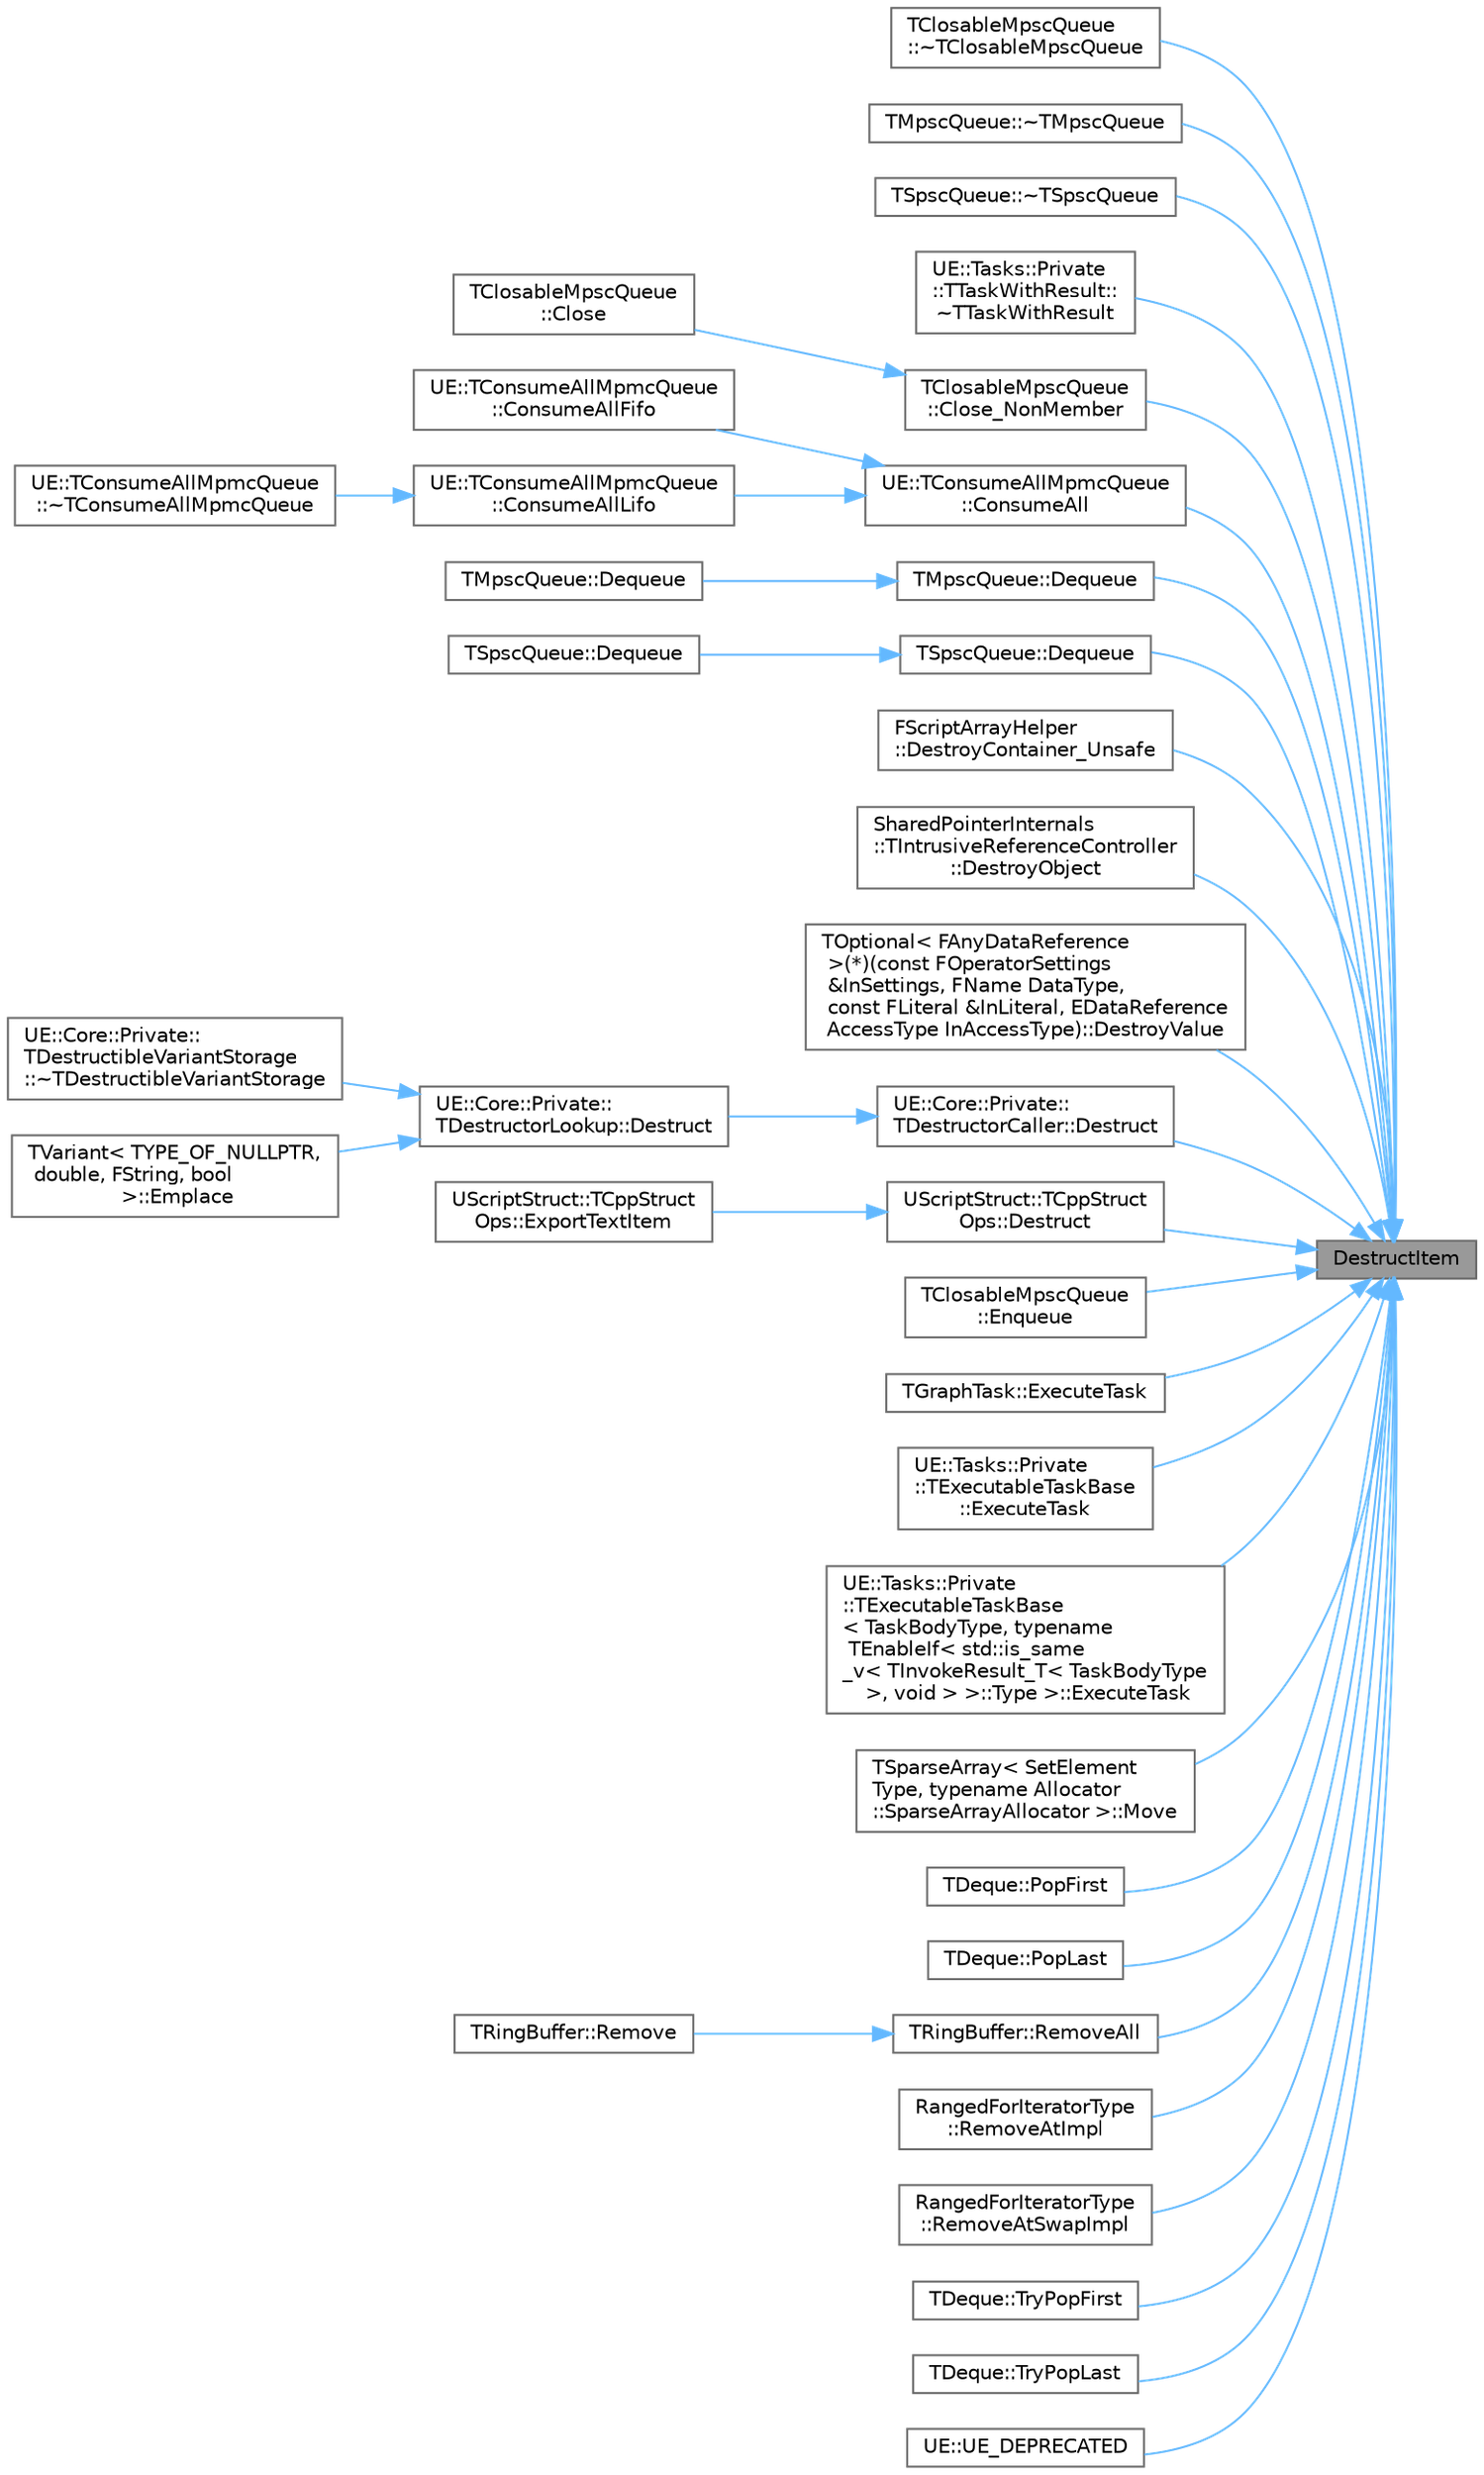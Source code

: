 digraph "DestructItem"
{
 // INTERACTIVE_SVG=YES
 // LATEX_PDF_SIZE
  bgcolor="transparent";
  edge [fontname=Helvetica,fontsize=10,labelfontname=Helvetica,labelfontsize=10];
  node [fontname=Helvetica,fontsize=10,shape=box,height=0.2,width=0.4];
  rankdir="RL";
  Node1 [id="Node000001",label="DestructItem",height=0.2,width=0.4,color="gray40", fillcolor="grey60", style="filled", fontcolor="black",tooltip="Destructs a single item in memory."];
  Node1 -> Node2 [id="edge1_Node000001_Node000002",dir="back",color="steelblue1",style="solid",tooltip=" "];
  Node2 [id="Node000002",label="TClosableMpscQueue\l::~TClosableMpscQueue",height=0.2,width=0.4,color="grey40", fillcolor="white", style="filled",URL="$dd/d6b/classTClosableMpscQueue.html#a63adca1e38f596aec17615d8056c5f2f",tooltip=" "];
  Node1 -> Node3 [id="edge2_Node000001_Node000003",dir="back",color="steelblue1",style="solid",tooltip=" "];
  Node3 [id="Node000003",label="TMpscQueue::~TMpscQueue",height=0.2,width=0.4,color="grey40", fillcolor="white", style="filled",URL="$d1/d90/classTMpscQueue.html#a31594b07fefbffebb637cc3293140e21",tooltip=" "];
  Node1 -> Node4 [id="edge3_Node000001_Node000004",dir="back",color="steelblue1",style="solid",tooltip=" "];
  Node4 [id="Node000004",label="TSpscQueue::~TSpscQueue",height=0.2,width=0.4,color="grey40", fillcolor="white", style="filled",URL="$df/ddd/classTSpscQueue.html#a75ed93d9837350ce3227d643b78dfe1b",tooltip=" "];
  Node1 -> Node5 [id="edge4_Node000001_Node000005",dir="back",color="steelblue1",style="solid",tooltip=" "];
  Node5 [id="Node000005",label="UE::Tasks::Private\l::TTaskWithResult::\l~TTaskWithResult",height=0.2,width=0.4,color="grey40", fillcolor="white", style="filled",URL="$df/d85/classUE_1_1Tasks_1_1Private_1_1TTaskWithResult.html#a68d03e243fb8f1fec15b3c5b466e0038",tooltip=" "];
  Node1 -> Node6 [id="edge5_Node000001_Node000006",dir="back",color="steelblue1",style="solid",tooltip=" "];
  Node6 [id="Node000006",label="TClosableMpscQueue\l::Close_NonMember",height=0.2,width=0.4,color="grey40", fillcolor="white", style="filled",URL="$dd/d6b/classTClosableMpscQueue.html#aa3e9d438f26e35bc10eb1bcc71ce2fc2",tooltip=" "];
  Node6 -> Node7 [id="edge6_Node000006_Node000007",dir="back",color="steelblue1",style="solid",tooltip=" "];
  Node7 [id="Node000007",label="TClosableMpscQueue\l::Close",height=0.2,width=0.4,color="grey40", fillcolor="white", style="filled",URL="$dd/d6b/classTClosableMpscQueue.html#a1597740f626917219bd17fd0c9b10fc2",tooltip="Closes the queue and consumes all items."];
  Node1 -> Node8 [id="edge7_Node000001_Node000008",dir="back",color="steelblue1",style="solid",tooltip=" "];
  Node8 [id="Node000008",label="UE::TConsumeAllMpmcQueue\l::ConsumeAll",height=0.2,width=0.4,color="grey40", fillcolor="white", style="filled",URL="$d4/d3d/classUE_1_1TConsumeAllMpmcQueue.html#a1b6dcd331f1d28b1b2780f56e1213ba8",tooltip=" "];
  Node8 -> Node9 [id="edge8_Node000008_Node000009",dir="back",color="steelblue1",style="solid",tooltip=" "];
  Node9 [id="Node000009",label="UE::TConsumeAllMpmcQueue\l::ConsumeAllFifo",height=0.2,width=0.4,color="grey40", fillcolor="white", style="filled",URL="$d4/d3d/classUE_1_1TConsumeAllMpmcQueue.html#aabbfe085c683004d4753aac8fd9b4fb2",tooltip=" "];
  Node8 -> Node10 [id="edge9_Node000008_Node000010",dir="back",color="steelblue1",style="solid",tooltip=" "];
  Node10 [id="Node000010",label="UE::TConsumeAllMpmcQueue\l::ConsumeAllLifo",height=0.2,width=0.4,color="grey40", fillcolor="white", style="filled",URL="$d4/d3d/classUE_1_1TConsumeAllMpmcQueue.html#a65fcd11b64ca1f829520bba44750076f",tooltip=" "];
  Node10 -> Node11 [id="edge10_Node000010_Node000011",dir="back",color="steelblue1",style="solid",tooltip=" "];
  Node11 [id="Node000011",label="UE::TConsumeAllMpmcQueue\l::~TConsumeAllMpmcQueue",height=0.2,width=0.4,color="grey40", fillcolor="white", style="filled",URL="$d4/d3d/classUE_1_1TConsumeAllMpmcQueue.html#ac502319b1496e1cf86b31eed963a5839",tooltip=" "];
  Node1 -> Node12 [id="edge11_Node000001_Node000012",dir="back",color="steelblue1",style="solid",tooltip=" "];
  Node12 [id="Node000012",label="TMpscQueue::Dequeue",height=0.2,width=0.4,color="grey40", fillcolor="white", style="filled",URL="$d1/d90/classTMpscQueue.html#a322155d9601d5dbb5dc2064f184e5891",tooltip=" "];
  Node12 -> Node13 [id="edge12_Node000012_Node000013",dir="back",color="steelblue1",style="solid",tooltip=" "];
  Node13 [id="Node000013",label="TMpscQueue::Dequeue",height=0.2,width=0.4,color="grey40", fillcolor="white", style="filled",URL="$d1/d90/classTMpscQueue.html#a73bb27a83f90acfe2a96cc21b681629d",tooltip=" "];
  Node1 -> Node14 [id="edge13_Node000001_Node000014",dir="back",color="steelblue1",style="solid",tooltip=" "];
  Node14 [id="Node000014",label="TSpscQueue::Dequeue",height=0.2,width=0.4,color="grey40", fillcolor="white", style="filled",URL="$df/ddd/classTSpscQueue.html#af4809b0516bb597778f4ac3d2918c932",tooltip=" "];
  Node14 -> Node15 [id="edge14_Node000014_Node000015",dir="back",color="steelblue1",style="solid",tooltip=" "];
  Node15 [id="Node000015",label="TSpscQueue::Dequeue",height=0.2,width=0.4,color="grey40", fillcolor="white", style="filled",URL="$df/ddd/classTSpscQueue.html#a5556748a5b55b565a91685a0cb18a3f9",tooltip=" "];
  Node1 -> Node16 [id="edge15_Node000001_Node000016",dir="back",color="steelblue1",style="solid",tooltip=" "];
  Node16 [id="Node000016",label="FScriptArrayHelper\l::DestroyContainer_Unsafe",height=0.2,width=0.4,color="grey40", fillcolor="white", style="filled",URL="$dc/d07/classFScriptArrayHelper.html#a801697f5e6ed3f10fefbebe38a40c590",tooltip="Destroys the container object - THERE SHOULD BE NO MORE USE OF THIS HELPER AFTER THIS FUNCTION IS CAL..."];
  Node1 -> Node17 [id="edge16_Node000001_Node000017",dir="back",color="steelblue1",style="solid",tooltip=" "];
  Node17 [id="Node000017",label="SharedPointerInternals\l::TIntrusiveReferenceController\l::DestroyObject",height=0.2,width=0.4,color="grey40", fillcolor="white", style="filled",URL="$d4/d0f/classSharedPointerInternals_1_1TIntrusiveReferenceController.html#ae50f77a45ab10102bffaa373a8581a58",tooltip="Destroys the object associated with this reference counter."];
  Node1 -> Node18 [id="edge17_Node000001_Node000018",dir="back",color="steelblue1",style="solid",tooltip=" "];
  Node18 [id="Node000018",label="TOptional\< FAnyDataReference\l \>(*)(const FOperatorSettings\l &InSettings, FName DataType,\l const FLiteral &InLiteral, EDataReference\lAccessType InAccessType)::DestroyValue",height=0.2,width=0.4,color="grey40", fillcolor="white", style="filled",URL="$d7/d70/structTOptional.html#a1331ed5f2e4abe2e1be3d02110e4ea13",tooltip=" "];
  Node1 -> Node19 [id="edge18_Node000001_Node000019",dir="back",color="steelblue1",style="solid",tooltip=" "];
  Node19 [id="Node000019",label="UE::Core::Private::\lTDestructorCaller::Destruct",height=0.2,width=0.4,color="grey40", fillcolor="white", style="filled",URL="$d7/d0f/structUE_1_1Core_1_1Private_1_1TDestructorCaller.html#a6737b1ba13a51599b0d326ef2b123113",tooltip=" "];
  Node19 -> Node20 [id="edge19_Node000019_Node000020",dir="back",color="steelblue1",style="solid",tooltip=" "];
  Node20 [id="Node000020",label="UE::Core::Private::\lTDestructorLookup::Destruct",height=0.2,width=0.4,color="grey40", fillcolor="white", style="filled",URL="$d9/d5c/structUE_1_1Core_1_1Private_1_1TDestructorLookup.html#af76e90c5ea53d1b6a845b4bdc147bf5a",tooltip="If the index matches, call the destructor, otherwise call with the next index and type in the paramet..."];
  Node20 -> Node21 [id="edge20_Node000020_Node000021",dir="back",color="steelblue1",style="solid",tooltip=" "];
  Node21 [id="Node000021",label="UE::Core::Private::\lTDestructibleVariantStorage\l::~TDestructibleVariantStorage",height=0.2,width=0.4,color="grey40", fillcolor="white", style="filled",URL="$d9/d17/structUE_1_1Core_1_1Private_1_1TDestructibleVariantStorage.html#abf8d15d990fa3e21c3570630604ac48c",tooltip=" "];
  Node20 -> Node22 [id="edge21_Node000020_Node000022",dir="back",color="steelblue1",style="solid",tooltip=" "];
  Node22 [id="Node000022",label="TVariant\< TYPE_OF_NULLPTR,\l double, FString, bool\l \>::Emplace",height=0.2,width=0.4,color="grey40", fillcolor="white", style="filled",URL="$d3/d99/classTVariant.html#a07bfceb39b27764b7555094daa2b4f2d",tooltip=" "];
  Node1 -> Node23 [id="edge22_Node000001_Node000023",dir="back",color="steelblue1",style="solid",tooltip=" "];
  Node23 [id="Node000023",label="UScriptStruct::TCppStruct\lOps::Destruct",height=0.2,width=0.4,color="grey40", fillcolor="white", style="filled",URL="$d0/dca/structUScriptStruct_1_1TCppStructOps.html#a46e7ff70f46fde2d3348b5c27f3b5711",tooltip="Call the C++ destructor."];
  Node23 -> Node24 [id="edge23_Node000023_Node000024",dir="back",color="steelblue1",style="solid",tooltip=" "];
  Node24 [id="Node000024",label="UScriptStruct::TCppStruct\lOps::ExportTextItem",height=0.2,width=0.4,color="grey40", fillcolor="white", style="filled",URL="$d0/dca/structUScriptStruct_1_1TCppStructOps.html#a7b7b067b4b549d04f82dcc91065d3fac",tooltip="export this structure"];
  Node1 -> Node25 [id="edge24_Node000001_Node000025",dir="back",color="steelblue1",style="solid",tooltip=" "];
  Node25 [id="Node000025",label="TClosableMpscQueue\l::Enqueue",height=0.2,width=0.4,color="grey40", fillcolor="white", style="filled",URL="$dd/d6b/classTClosableMpscQueue.html#ae87447b21303ac616f3557752f2a6d7d",tooltip="Returns false if the queue is closed."];
  Node1 -> Node26 [id="edge25_Node000001_Node000026",dir="back",color="steelblue1",style="solid",tooltip=" "];
  Node26 [id="Node000026",label="TGraphTask::ExecuteTask",height=0.2,width=0.4,color="grey40", fillcolor="white", style="filled",URL="$d5/d44/classTGraphTask.html#ad1fad5d65711c16fc21c28735dab1316",tooltip=" "];
  Node1 -> Node27 [id="edge26_Node000001_Node000027",dir="back",color="steelblue1",style="solid",tooltip=" "];
  Node27 [id="Node000027",label="UE::Tasks::Private\l::TExecutableTaskBase\l::ExecuteTask",height=0.2,width=0.4,color="grey40", fillcolor="white", style="filled",URL="$da/d2d/classUE_1_1Tasks_1_1Private_1_1TExecutableTaskBase.html#a322bf1e5c5774aa48ff499d0f58254e1",tooltip=" "];
  Node1 -> Node28 [id="edge27_Node000001_Node000028",dir="back",color="steelblue1",style="solid",tooltip=" "];
  Node28 [id="Node000028",label="UE::Tasks::Private\l::TExecutableTaskBase\l\< TaskBodyType, typename\l TEnableIf\< std::is_same\l_v\< TInvokeResult_T\< TaskBodyType\l \>, void \> \>::Type \>::ExecuteTask",height=0.2,width=0.4,color="grey40", fillcolor="white", style="filled",URL="$dc/d2a/classUE_1_1Tasks_1_1Private_1_1TExecutableTaskBase_3_01TaskBodyType_00_01typename_01TEnableIf_3_1189309dbd9979666951ddb6d0840283.html#aca272f196f5717ed4a85175b5c27b79c",tooltip=" "];
  Node1 -> Node29 [id="edge28_Node000001_Node000029",dir="back",color="steelblue1",style="solid",tooltip=" "];
  Node29 [id="Node000029",label="TSparseArray\< SetElement\lType, typename Allocator\l::SparseArrayAllocator \>::Move",height=0.2,width=0.4,color="grey40", fillcolor="white", style="filled",URL="$d0/db8/classTSparseArray.html#abe4c6b9686fd34f8361ada04f6d5fc4a",tooltip=" "];
  Node1 -> Node30 [id="edge29_Node000001_Node000030",dir="back",color="steelblue1",style="solid",tooltip=" "];
  Node30 [id="Node000030",label="TDeque::PopFirst",height=0.2,width=0.4,color="grey40", fillcolor="white", style="filled",URL="$dd/df8/classTDeque.html#a074d7a8dd54a7e82fa25a130a49771d7",tooltip=" "];
  Node1 -> Node31 [id="edge30_Node000001_Node000031",dir="back",color="steelblue1",style="solid",tooltip=" "];
  Node31 [id="Node000031",label="TDeque::PopLast",height=0.2,width=0.4,color="grey40", fillcolor="white", style="filled",URL="$dd/df8/classTDeque.html#a9fd386a655925791c3a3f91716f87080",tooltip=" "];
  Node1 -> Node32 [id="edge31_Node000001_Node000032",dir="back",color="steelblue1",style="solid",tooltip=" "];
  Node32 [id="Node000032",label="TRingBuffer::RemoveAll",height=0.2,width=0.4,color="grey40", fillcolor="white", style="filled",URL="$d7/d46/classTRingBuffer.html#a13c7384936310fe15b4b3232a875ec7f",tooltip="Removes all items for which a given predicate applies, maintaining order but not indices."];
  Node32 -> Node33 [id="edge32_Node000032_Node000033",dir="back",color="steelblue1",style="solid",tooltip=" "];
  Node33 [id="Node000033",label="TRingBuffer::Remove",height=0.2,width=0.4,color="grey40", fillcolor="white", style="filled",URL="$d7/d46/classTRingBuffer.html#ac6558e13172088ce88821c0e98f3e969",tooltip="Removes as many instances of Item as there are in the array, maintaining order but not indices."];
  Node1 -> Node34 [id="edge33_Node000001_Node000034",dir="back",color="steelblue1",style="solid",tooltip=" "];
  Node34 [id="Node000034",label="RangedForIteratorType\l::RemoveAtImpl",height=0.2,width=0.4,color="grey40", fillcolor="white", style="filled",URL="$d4/d52/classTArray.html#a825d241f5c878cc3257125deedf95f93",tooltip=" "];
  Node1 -> Node35 [id="edge34_Node000001_Node000035",dir="back",color="steelblue1",style="solid",tooltip=" "];
  Node35 [id="Node000035",label="RangedForIteratorType\l::RemoveAtSwapImpl",height=0.2,width=0.4,color="grey40", fillcolor="white", style="filled",URL="$d4/d52/classTArray.html#aa1401ce9f66b60067d6ad4fb3dfcacbf",tooltip=" "];
  Node1 -> Node36 [id="edge35_Node000001_Node000036",dir="back",color="steelblue1",style="solid",tooltip=" "];
  Node36 [id="Node000036",label="TDeque::TryPopFirst",height=0.2,width=0.4,color="grey40", fillcolor="white", style="filled",URL="$dd/df8/classTDeque.html#a5188b2772b95369ab2e891a613be902d",tooltip=" "];
  Node1 -> Node37 [id="edge36_Node000001_Node000037",dir="back",color="steelblue1",style="solid",tooltip=" "];
  Node37 [id="Node000037",label="TDeque::TryPopLast",height=0.2,width=0.4,color="grey40", fillcolor="white", style="filled",URL="$dd/df8/classTDeque.html#a736c51e0bc7c5542e55df2406c0c8633",tooltip=" "];
  Node1 -> Node38 [id="edge37_Node000001_Node000038",dir="back",color="steelblue1",style="solid",tooltip=" "];
  Node38 [id="Node000038",label="UE::UE_DEPRECATED",height=0.2,width=0.4,color="grey40", fillcolor="white", style="filled",URL="$da/d75/namespaceUE.html#a5a64de33ca9646a67b0ba1d52c1b18b3",tooltip="WARNING: this queue can cause priority inversion or a livelock due to spinlocking in Deplete() method..."];
}
